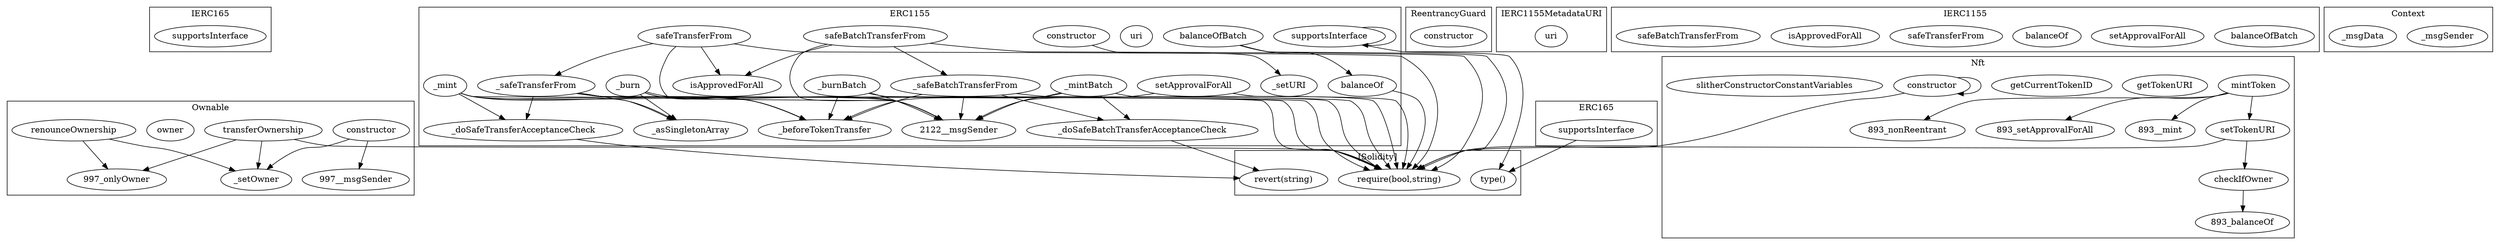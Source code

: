 strict digraph {
subgraph cluster_2812_IERC165 {
label = "IERC165"
"2812_supportsInterface" [label="supportsInterface"]
}subgraph cluster_997_Ownable {
label = "Ownable"
"997_renounceOwnership" [label="renounceOwnership"]
"997_constructor" [label="constructor"]
"997_owner" [label="owner"]
"997_transferOwnership" [label="transferOwnership"]
"997__setOwner" [label="_setOwner"]
"997_transferOwnership" -> "997_onlyOwner"
"997_constructor" -> "997__setOwner"
"997_renounceOwnership" -> "997_onlyOwner"
"997_constructor" -> "997__msgSender"
"997_renounceOwnership" -> "997__setOwner"
"997_transferOwnership" -> "997__setOwner"
}subgraph cluster_2122_ERC1155 {
label = "ERC1155"
"2122_constructor" [label="constructor"]
"2122__asSingletonArray" [label="_asSingletonArray"]
"2122__doSafeBatchTransferAcceptanceCheck" [label="_doSafeBatchTransferAcceptanceCheck"]
"2122_setApprovalForAll" [label="setApprovalForAll"]
"2122__safeBatchTransferFrom" [label="_safeBatchTransferFrom"]
"2122_balanceOf" [label="balanceOf"]
"2122__doSafeTransferAcceptanceCheck" [label="_doSafeTransferAcceptanceCheck"]
"2122_safeBatchTransferFrom" [label="safeBatchTransferFrom"]
"2122__mintBatch" [label="_mintBatch"]
"2122_uri" [label="uri"]
"2122_safeTransferFrom" [label="safeTransferFrom"]
"2122__mint" [label="_mint"]
"2122__burnBatch" [label="_burnBatch"]
"2122_balanceOfBatch" [label="balanceOfBatch"]
"2122__burn" [label="_burn"]
"2122_isApprovedForAll" [label="isApprovedForAll"]
"2122__safeTransferFrom" [label="_safeTransferFrom"]
"2122__setURI" [label="_setURI"]
"2122_supportsInterface" [label="supportsInterface"]
"2122__beforeTokenTransfer" [label="_beforeTokenTransfer"]
"2122_setApprovalForAll" -> "2122__msgSender"
"2122__mint" -> "2122__msgSender"
"2122__mint" -> "2122__beforeTokenTransfer"
"2122_balanceOfBatch" -> "2122_balanceOf"
"2122__mintBatch" -> "2122__msgSender"
"2122__mintBatch" -> "2122__doSafeBatchTransferAcceptanceCheck"
"2122__safeBatchTransferFrom" -> "2122__doSafeBatchTransferAcceptanceCheck"
"2122__safeTransferFrom" -> "2122__doSafeTransferAcceptanceCheck"
"2122_constructor" -> "2122__setURI"
"2122__safeTransferFrom" -> "2122__beforeTokenTransfer"
"2122_safeTransferFrom" -> "2122__safeTransferFrom"
"2122_safeTransferFrom" -> "2122__msgSender"
"2122_safeBatchTransferFrom" -> "2122__msgSender"
"2122__burn" -> "2122__asSingletonArray"
"2122__safeBatchTransferFrom" -> "2122__beforeTokenTransfer"
"2122__safeTransferFrom" -> "2122__asSingletonArray"
"2122_safeBatchTransferFrom" -> "2122__safeBatchTransferFrom"
"2122__mintBatch" -> "2122__beforeTokenTransfer"
"2122_supportsInterface" -> "2122_supportsInterface"
"2122__mint" -> "2122__doSafeTransferAcceptanceCheck"
"2122__burnBatch" -> "2122__msgSender"
"2122__burnBatch" -> "2122__beforeTokenTransfer"
"2122__mint" -> "2122__asSingletonArray"
"2122__safeTransferFrom" -> "2122__msgSender"
"2122__safeBatchTransferFrom" -> "2122__msgSender"
"2122_safeBatchTransferFrom" -> "2122_isApprovedForAll"
"2122_safeTransferFrom" -> "2122_isApprovedForAll"
"2122__burn" -> "2122__beforeTokenTransfer"
"2122__burn" -> "2122__msgSender"
}subgraph cluster_1037_ReentrancyGuard {
label = "ReentrancyGuard"
"1037_constructor" [label="constructor"]
}subgraph cluster_2446_IERC1155MetadataURI {
label = "IERC1155MetadataURI"
"2446_uri" [label="uri"]
}subgraph cluster_2766_ERC165 {
label = "ERC165"
"2766_supportsInterface" [label="supportsInterface"]
}subgraph cluster_2390_IERC1155 {
label = "IERC1155"
"2390_balanceOfBatch" [label="balanceOfBatch"]
"2390_setApprovalForAll" [label="setApprovalForAll"]
"2390_balanceOf" [label="balanceOf"]
"2390_safeTransferFrom" [label="safeTransferFrom"]
"2390_isApprovedForAll" [label="isApprovedForAll"]
"2390_safeBatchTransferFrom" [label="safeBatchTransferFrom"]
}subgraph cluster_2268_Context {
label = "Context"
"2268__msgSender" [label="_msgSender"]
"2268__msgData" [label="_msgData"]
}subgraph cluster_893_Nft {
label = "Nft"
"893_setTokenURI" [label="setTokenURI"]
"893_mintToken" [label="mintToken"]
"893_getTokenURI" [label="getTokenURI"]
"893_getCurrentTokenID" [label="getCurrentTokenID"]
"893_constructor" [label="constructor"]
"893_checkIfOwner" [label="checkIfOwner"]
"893_slitherConstructorConstantVariables" [label="slitherConstructorConstantVariables"]
"893_setTokenURI" -> "893_checkIfOwner"
"893_checkIfOwner" -> "893_balanceOf"
"893_mintToken" -> "893_nonReentrant"
"893_mintToken" -> "893_setApprovalForAll"
"893_mintToken" -> "893__mint"
"893_mintToken" -> "893_setTokenURI"
"893_constructor" -> "893_constructor"
}subgraph cluster_solidity {
label = "[Solidity]"
"type()" 
"require(bool,string)" 
"revert(string)" 
"893_constructor" -> "require(bool,string)"
"997_transferOwnership" -> "require(bool,string)"
"2122__mint" -> "require(bool,string)"
"2122__safeTransferFrom" -> "require(bool,string)"
"2122__burn" -> "require(bool,string)"
"2122_safeBatchTransferFrom" -> "require(bool,string)"
"2122__safeBatchTransferFrom" -> "require(bool,string)"
"2122__doSafeTransferAcceptanceCheck" -> "revert(string)"
"2766_supportsInterface" -> "type()"
"2122__doSafeBatchTransferAcceptanceCheck" -> "revert(string)"
"2122__burnBatch" -> "require(bool,string)"
"2122_balanceOf" -> "require(bool,string)"
"2122_supportsInterface" -> "type()"
"2122_balanceOfBatch" -> "require(bool,string)"
"2122__mintBatch" -> "require(bool,string)"
"2122_setApprovalForAll" -> "require(bool,string)"
"2122_safeTransferFrom" -> "require(bool,string)"
"893_setTokenURI" -> "require(bool,string)"
}
}